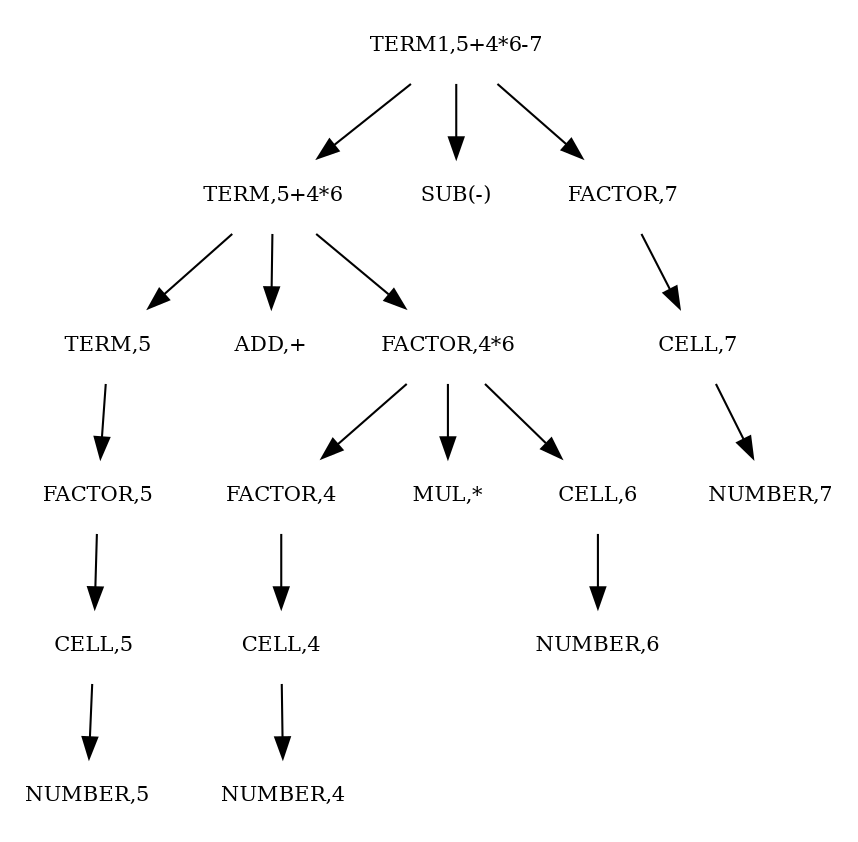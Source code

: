 digraph ast{
   node [shape = circle, fontsize = 10];
   node [shape="plaintext"];  
   TERM1 [label="TERM1,5+4*6-7"];
   TERM2 [label="TERM,5+4*6"];
   SUB [label="SUB(-)"];
   FACTOR1 [label="FACTOR,7"];
   CELL1 [label="CELL,7"]
   NUMBER1 [label="NUMBER,7"];
   TERM3 [label="TERM,5"];
   ADD [label="ADD,+"];
   FACTOR2 [label="FACTOR,4*6"];
   FACTOR3 [label="FACTOR,4"];
   MUL [label="MUL,*"];
   CELL2 [label="CELL,6"];
   NUMBER2 [label="NUMBER,6"];
   CELL3 [label="CELL,4"];
   NUMBER3 [label="NUMBER,4"];
   FACTOR4 [label="FACTOR,5"];
   CELL4 [label="CELL,5"];
   NUMBER4 [label="NUMBER,5"];

   
   TERM1 -> TERM2;
   TERM1 -> SUB;
   TERM1 -> FACTOR1;
   FACTOR1 -> CELL1;
   CELL1 -> NUMBER1;
   TERM2 -> TERM3;
   TERM2 -> ADD;
   TERM2 -> FACTOR2;
   FACTOR2 -> FACTOR3;
   FACTOR2 -> MUL; 
   FACTOR2 -> CELL2;
   CELL2 -> NUMBER2;
   FACTOR3 -> CELL3;
   CELL3 -> NUMBER3;
   TERM3 -> FACTOR4;
   FACTOR4 -> CELL4;
   CELL4 -> NUMBER4;
  }

